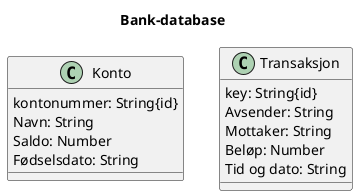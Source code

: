 @startuml
title Bank-database

Class Konto {
    kontonummer: String{id}
    Navn: String
    Saldo: Number
    Fødselsdato: String
}

Class Transaksjon {
    key: String{id}
    Avsender: String
    Mottaker: String
    Beløp: Number
    Tid og dato: String
}


@enduml